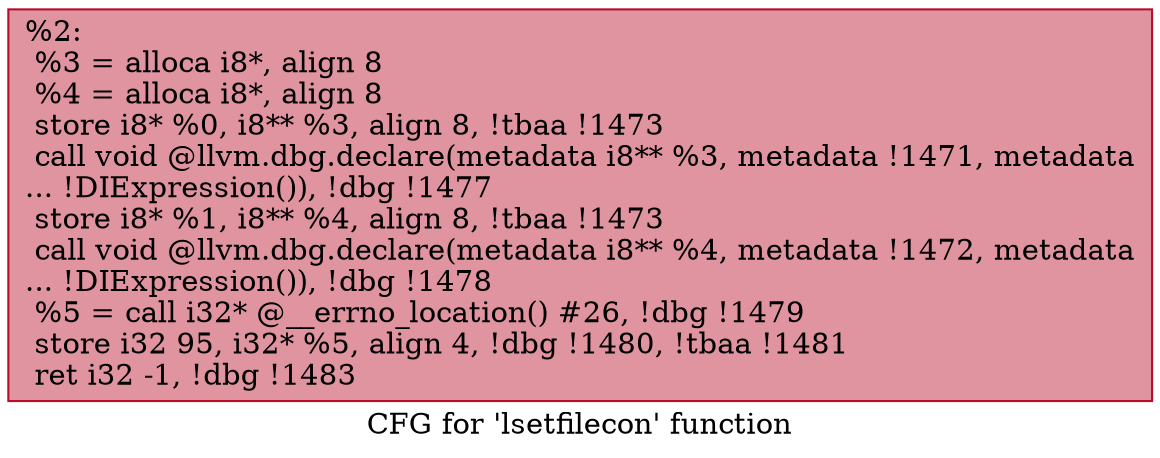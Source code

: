 digraph "CFG for 'lsetfilecon' function" {
	label="CFG for 'lsetfilecon' function";

	Node0x114e200 [shape=record,color="#b70d28ff", style=filled, fillcolor="#b70d2870",label="{%2:\l  %3 = alloca i8*, align 8\l  %4 = alloca i8*, align 8\l  store i8* %0, i8** %3, align 8, !tbaa !1473\l  call void @llvm.dbg.declare(metadata i8** %3, metadata !1471, metadata\l... !DIExpression()), !dbg !1477\l  store i8* %1, i8** %4, align 8, !tbaa !1473\l  call void @llvm.dbg.declare(metadata i8** %4, metadata !1472, metadata\l... !DIExpression()), !dbg !1478\l  %5 = call i32* @__errno_location() #26, !dbg !1479\l  store i32 95, i32* %5, align 4, !dbg !1480, !tbaa !1481\l  ret i32 -1, !dbg !1483\l}"];
}
